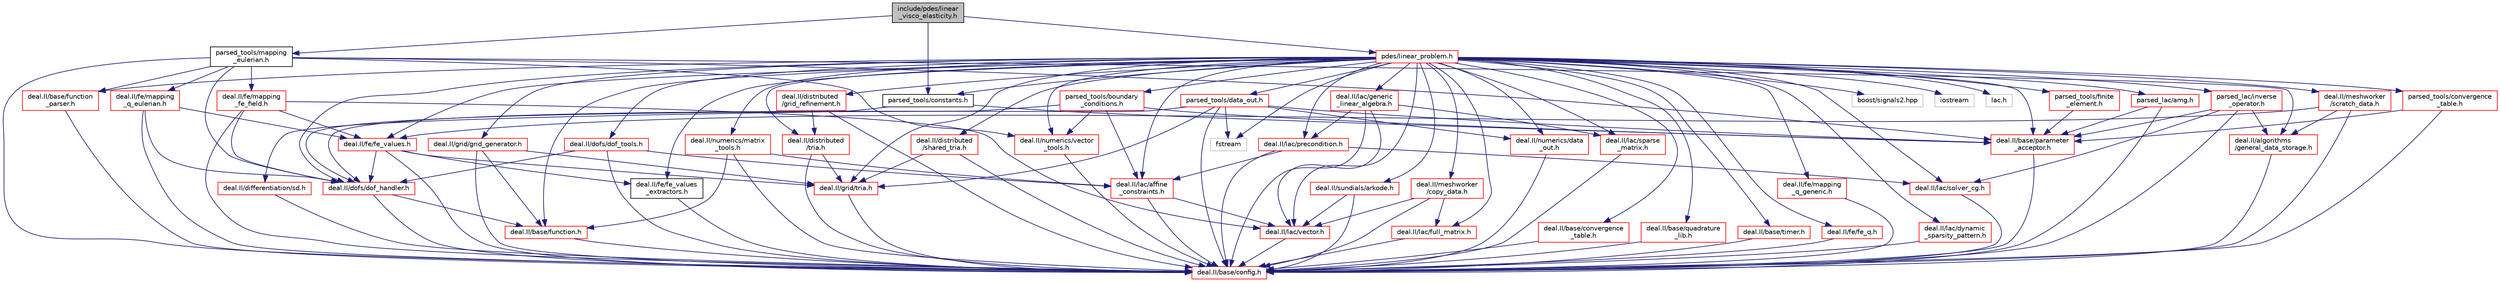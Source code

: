digraph "include/pdes/linear_visco_elasticity.h"
{
 // LATEX_PDF_SIZE
  bgcolor="transparent";
  edge [fontname="Helvetica",fontsize="10",labelfontname="Helvetica",labelfontsize="10"];
  node [fontname="Helvetica",fontsize="10",shape=record];
  Node1 [label="include/pdes/linear\l_visco_elasticity.h",height=0.2,width=0.4,color="black", fillcolor="grey75", style="filled", fontcolor="black",tooltip=" "];
  Node1 -> Node2 [color="midnightblue",fontsize="10",style="solid",fontname="Helvetica"];
  Node2 [label="parsed_tools/constants.h",height=0.2,width=0.4,color="black",URL="$constants_8h.html",tooltip=" "];
  Node2 -> Node3 [color="midnightblue",fontsize="10",style="solid",fontname="Helvetica"];
  Node3 [label="deal.II/base/parameter\l_acceptor.h",height=0.2,width=0.4,color="red",URL="/__w/fsi-suite/fsi-suite/deal.tag$parameter__acceptor_8h.html",tooltip=" "];
  Node3 -> Node4 [color="midnightblue",fontsize="10",style="solid",fontname="Helvetica"];
  Node4 [label="deal.II/base/config.h",height=0.2,width=0.4,color="red",URL="/__w/fsi-suite/fsi-suite/deal.tag$config_8h.html",tooltip=" "];
  Node2 -> Node33 [color="midnightblue",fontsize="10",style="solid",fontname="Helvetica"];
  Node33 [label="deal.II/differentiation/sd.h",height=0.2,width=0.4,color="red",URL="/__w/fsi-suite/fsi-suite/deal.tag$sd_8h.html",tooltip=" "];
  Node33 -> Node4 [color="midnightblue",fontsize="10",style="solid",fontname="Helvetica"];
  Node1 -> Node44 [color="midnightblue",fontsize="10",style="solid",fontname="Helvetica"];
  Node44 [label="parsed_tools/mapping\l_eulerian.h",height=0.2,width=0.4,color="black",URL="$mapping__eulerian_8h.html",tooltip=" "];
  Node44 -> Node4 [color="midnightblue",fontsize="10",style="solid",fontname="Helvetica"];
  Node44 -> Node45 [color="midnightblue",fontsize="10",style="solid",fontname="Helvetica"];
  Node45 [label="deal.II/algorithms\l/general_data_storage.h",height=0.2,width=0.4,color="red",URL="/__w/fsi-suite/fsi-suite/deal.tag$general__data__storage_8h.html",tooltip=" "];
  Node45 -> Node4 [color="midnightblue",fontsize="10",style="solid",fontname="Helvetica"];
  Node44 -> Node46 [color="midnightblue",fontsize="10",style="solid",fontname="Helvetica"];
  Node46 [label="deal.II/base/function\l_parser.h",height=0.2,width=0.4,color="red",URL="/__w/fsi-suite/fsi-suite/deal.tag$function__parser_8h.html",tooltip=" "];
  Node46 -> Node4 [color="midnightblue",fontsize="10",style="solid",fontname="Helvetica"];
  Node44 -> Node3 [color="midnightblue",fontsize="10",style="solid",fontname="Helvetica"];
  Node44 -> Node51 [color="midnightblue",fontsize="10",style="solid",fontname="Helvetica"];
  Node51 [label="deal.II/dofs/dof_handler.h",height=0.2,width=0.4,color="red",URL="/__w/fsi-suite/fsi-suite/deal.tag$dofs_2dof__handler_8h.html",tooltip=" "];
  Node51 -> Node4 [color="midnightblue",fontsize="10",style="solid",fontname="Helvetica"];
  Node51 -> Node49 [color="midnightblue",fontsize="10",style="solid",fontname="Helvetica"];
  Node49 [label="deal.II/base/function.h",height=0.2,width=0.4,color="red",URL="/__w/fsi-suite/fsi-suite/deal.tag$function_8h.html",tooltip=" "];
  Node49 -> Node4 [color="midnightblue",fontsize="10",style="solid",fontname="Helvetica"];
  Node44 -> Node108 [color="midnightblue",fontsize="10",style="solid",fontname="Helvetica"];
  Node108 [label="deal.II/fe/mapping\l_fe_field.h",height=0.2,width=0.4,color="red",URL="/__w/fsi-suite/fsi-suite/deal.tag$mapping__fe__field_8h.html",tooltip=" "];
  Node108 -> Node4 [color="midnightblue",fontsize="10",style="solid",fontname="Helvetica"];
  Node108 -> Node51 [color="midnightblue",fontsize="10",style="solid",fontname="Helvetica"];
  Node108 -> Node110 [color="midnightblue",fontsize="10",style="solid",fontname="Helvetica"];
  Node110 [label="deal.II/fe/fe_values.h",height=0.2,width=0.4,color="red",URL="/__w/fsi-suite/fsi-suite/deal.tag$fe_2fe__values_8h.html",tooltip=" "];
  Node110 -> Node4 [color="midnightblue",fontsize="10",style="solid",fontname="Helvetica"];
  Node110 -> Node51 [color="midnightblue",fontsize="10",style="solid",fontname="Helvetica"];
  Node110 -> Node99 [color="midnightblue",fontsize="10",style="solid",fontname="Helvetica"];
  Node99 [label="deal.II/fe/fe_values\l_extractors.h",height=0.2,width=0.4,color="black",URL="/__w/fsi-suite/fsi-suite/deal.tag$fe__values__extractors_8h.html",tooltip=" "];
  Node99 -> Node4 [color="midnightblue",fontsize="10",style="solid",fontname="Helvetica"];
  Node110 -> Node64 [color="midnightblue",fontsize="10",style="solid",fontname="Helvetica"];
  Node64 [label="deal.II/grid/tria.h",height=0.2,width=0.4,color="red",URL="/__w/fsi-suite/fsi-suite/deal.tag$grid_2tria_8h.html",tooltip=" "];
  Node64 -> Node4 [color="midnightblue",fontsize="10",style="solid",fontname="Helvetica"];
  Node108 -> Node56 [color="midnightblue",fontsize="10",style="solid",fontname="Helvetica"];
  Node56 [label="deal.II/lac/vector.h",height=0.2,width=0.4,color="red",URL="/__w/fsi-suite/fsi-suite/deal.tag$vector_8h.html",tooltip=" "];
  Node56 -> Node4 [color="midnightblue",fontsize="10",style="solid",fontname="Helvetica"];
  Node44 -> Node113 [color="midnightblue",fontsize="10",style="solid",fontname="Helvetica"];
  Node113 [label="deal.II/fe/mapping\l_q_eulerian.h",height=0.2,width=0.4,color="red",URL="/__w/fsi-suite/fsi-suite/deal.tag$mapping__q__eulerian_8h.html",tooltip=" "];
  Node113 -> Node4 [color="midnightblue",fontsize="10",style="solid",fontname="Helvetica"];
  Node113 -> Node51 [color="midnightblue",fontsize="10",style="solid",fontname="Helvetica"];
  Node113 -> Node110 [color="midnightblue",fontsize="10",style="solid",fontname="Helvetica"];
  Node44 -> Node120 [color="midnightblue",fontsize="10",style="solid",fontname="Helvetica"];
  Node120 [label="deal.II/numerics/vector\l_tools.h",height=0.2,width=0.4,color="red",URL="/__w/fsi-suite/fsi-suite/deal.tag$vector__tools_8h.html",tooltip=" "];
  Node120 -> Node4 [color="midnightblue",fontsize="10",style="solid",fontname="Helvetica"];
  Node1 -> Node140 [color="midnightblue",fontsize="10",style="solid",fontname="Helvetica"];
  Node140 [label="pdes/linear_problem.h",height=0.2,width=0.4,color="red",URL="$linear__problem_8h.html",tooltip=" "];
  Node140 -> Node141 [color="midnightblue",fontsize="10",style="solid",fontname="Helvetica"];
  Node141 [label="deal.II/base/convergence\l_table.h",height=0.2,width=0.4,color="red",URL="/__w/fsi-suite/fsi-suite/deal.tag$convergence__table_8h.html",tooltip=" "];
  Node141 -> Node4 [color="midnightblue",fontsize="10",style="solid",fontname="Helvetica"];
  Node140 -> Node49 [color="midnightblue",fontsize="10",style="solid",fontname="Helvetica"];
  Node140 -> Node46 [color="midnightblue",fontsize="10",style="solid",fontname="Helvetica"];
  Node140 -> Node3 [color="midnightblue",fontsize="10",style="solid",fontname="Helvetica"];
  Node140 -> Node116 [color="midnightblue",fontsize="10",style="solid",fontname="Helvetica"];
  Node116 [label="deal.II/base/quadrature\l_lib.h",height=0.2,width=0.4,color="red",URL="/__w/fsi-suite/fsi-suite/deal.tag$quadrature__lib_8h.html",tooltip=" "];
  Node116 -> Node4 [color="midnightblue",fontsize="10",style="solid",fontname="Helvetica"];
  Node140 -> Node144 [color="midnightblue",fontsize="10",style="solid",fontname="Helvetica"];
  Node144 [label="deal.II/base/timer.h",height=0.2,width=0.4,color="red",URL="/__w/fsi-suite/fsi-suite/deal.tag$timer_8h.html",tooltip=" "];
  Node144 -> Node4 [color="midnightblue",fontsize="10",style="solid",fontname="Helvetica"];
  Node140 -> Node146 [color="midnightblue",fontsize="10",style="solid",fontname="Helvetica"];
  Node146 [label="deal.II/distributed\l/grid_refinement.h",height=0.2,width=0.4,color="red",URL="/__w/fsi-suite/fsi-suite/deal.tag$distributed_2grid__refinement_8h.html",tooltip=" "];
  Node146 -> Node4 [color="midnightblue",fontsize="10",style="solid",fontname="Helvetica"];
  Node146 -> Node147 [color="midnightblue",fontsize="10",style="solid",fontname="Helvetica"];
  Node147 [label="deal.II/distributed\l/tria.h",height=0.2,width=0.4,color="red",URL="/__w/fsi-suite/fsi-suite/deal.tag$distributed_2tria_8h.html",tooltip=" "];
  Node147 -> Node4 [color="midnightblue",fontsize="10",style="solid",fontname="Helvetica"];
  Node147 -> Node64 [color="midnightblue",fontsize="10",style="solid",fontname="Helvetica"];
  Node140 -> Node148 [color="midnightblue",fontsize="10",style="solid",fontname="Helvetica"];
  Node148 [label="deal.II/distributed\l/shared_tria.h",height=0.2,width=0.4,color="red",URL="/__w/fsi-suite/fsi-suite/deal.tag$shared__tria_8h.html",tooltip=" "];
  Node148 -> Node4 [color="midnightblue",fontsize="10",style="solid",fontname="Helvetica"];
  Node148 -> Node64 [color="midnightblue",fontsize="10",style="solid",fontname="Helvetica"];
  Node140 -> Node147 [color="midnightblue",fontsize="10",style="solid",fontname="Helvetica"];
  Node140 -> Node51 [color="midnightblue",fontsize="10",style="solid",fontname="Helvetica"];
  Node140 -> Node149 [color="midnightblue",fontsize="10",style="solid",fontname="Helvetica"];
  Node149 [label="deal.II/dofs/dof_tools.h",height=0.2,width=0.4,color="red",URL="/__w/fsi-suite/fsi-suite/deal.tag$dof__tools_8h.html",tooltip=" "];
  Node149 -> Node4 [color="midnightblue",fontsize="10",style="solid",fontname="Helvetica"];
  Node149 -> Node51 [color="midnightblue",fontsize="10",style="solid",fontname="Helvetica"];
  Node149 -> Node150 [color="midnightblue",fontsize="10",style="solid",fontname="Helvetica"];
  Node150 [label="deal.II/lac/affine\l_constraints.h",height=0.2,width=0.4,color="red",URL="/__w/fsi-suite/fsi-suite/deal.tag$affine__constraints_8h.html",tooltip=" "];
  Node150 -> Node4 [color="midnightblue",fontsize="10",style="solid",fontname="Helvetica"];
  Node150 -> Node56 [color="midnightblue",fontsize="10",style="solid",fontname="Helvetica"];
  Node140 -> Node156 [color="midnightblue",fontsize="10",style="solid",fontname="Helvetica"];
  Node156 [label="deal.II/fe/fe_q.h",height=0.2,width=0.4,color="red",URL="/__w/fsi-suite/fsi-suite/deal.tag$fe__q_8h.html",tooltip=" "];
  Node156 -> Node4 [color="midnightblue",fontsize="10",style="solid",fontname="Helvetica"];
  Node140 -> Node110 [color="midnightblue",fontsize="10",style="solid",fontname="Helvetica"];
  Node140 -> Node99 [color="midnightblue",fontsize="10",style="solid",fontname="Helvetica"];
  Node140 -> Node161 [color="midnightblue",fontsize="10",style="solid",fontname="Helvetica"];
  Node161 [label="deal.II/fe/mapping\l_q_generic.h",height=0.2,width=0.4,color="red",URL="/__w/fsi-suite/fsi-suite/deal.tag$mapping__q__generic_8h.html",tooltip=" "];
  Node161 -> Node4 [color="midnightblue",fontsize="10",style="solid",fontname="Helvetica"];
  Node140 -> Node162 [color="midnightblue",fontsize="10",style="solid",fontname="Helvetica"];
  Node162 [label="deal.II/grid/grid_generator.h",height=0.2,width=0.4,color="red",URL="/__w/fsi-suite/fsi-suite/deal.tag$grid__generator_8h.html",tooltip=" "];
  Node162 -> Node4 [color="midnightblue",fontsize="10",style="solid",fontname="Helvetica"];
  Node162 -> Node49 [color="midnightblue",fontsize="10",style="solid",fontname="Helvetica"];
  Node162 -> Node64 [color="midnightblue",fontsize="10",style="solid",fontname="Helvetica"];
  Node140 -> Node64 [color="midnightblue",fontsize="10",style="solid",fontname="Helvetica"];
  Node140 -> Node150 [color="midnightblue",fontsize="10",style="solid",fontname="Helvetica"];
  Node140 -> Node163 [color="midnightblue",fontsize="10",style="solid",fontname="Helvetica"];
  Node163 [label="deal.II/lac/dynamic\l_sparsity_pattern.h",height=0.2,width=0.4,color="red",URL="/__w/fsi-suite/fsi-suite/deal.tag$dynamic__sparsity__pattern_8h.html",tooltip=" "];
  Node163 -> Node4 [color="midnightblue",fontsize="10",style="solid",fontname="Helvetica"];
  Node140 -> Node105 [color="midnightblue",fontsize="10",style="solid",fontname="Helvetica"];
  Node105 [label="deal.II/lac/full_matrix.h",height=0.2,width=0.4,color="red",URL="/__w/fsi-suite/fsi-suite/deal.tag$full__matrix_8h.html",tooltip=" "];
  Node105 -> Node4 [color="midnightblue",fontsize="10",style="solid",fontname="Helvetica"];
  Node140 -> Node164 [color="midnightblue",fontsize="10",style="solid",fontname="Helvetica"];
  Node164 [label="deal.II/lac/generic\l_linear_algebra.h",height=0.2,width=0.4,color="red",URL="/__w/fsi-suite/fsi-suite/deal.tag$generic__linear__algebra_8h.html",tooltip=" "];
  Node164 -> Node4 [color="midnightblue",fontsize="10",style="solid",fontname="Helvetica"];
  Node164 -> Node174 [color="midnightblue",fontsize="10",style="solid",fontname="Helvetica"];
  Node174 [label="deal.II/lac/precondition.h",height=0.2,width=0.4,color="red",URL="/__w/fsi-suite/fsi-suite/deal.tag$precondition_8h.html",tooltip=" "];
  Node174 -> Node4 [color="midnightblue",fontsize="10",style="solid",fontname="Helvetica"];
  Node174 -> Node150 [color="midnightblue",fontsize="10",style="solid",fontname="Helvetica"];
  Node174 -> Node177 [color="midnightblue",fontsize="10",style="solid",fontname="Helvetica"];
  Node177 [label="deal.II/lac/solver_cg.h",height=0.2,width=0.4,color="red",URL="/__w/fsi-suite/fsi-suite/deal.tag$solver__cg_8h.html",tooltip=" "];
  Node177 -> Node4 [color="midnightblue",fontsize="10",style="solid",fontname="Helvetica"];
  Node164 -> Node173 [color="midnightblue",fontsize="10",style="solid",fontname="Helvetica"];
  Node173 [label="deal.II/lac/sparse\l_matrix.h",height=0.2,width=0.4,color="red",URL="/__w/fsi-suite/fsi-suite/deal.tag$sparse__matrix_8h.html",tooltip=" "];
  Node173 -> Node4 [color="midnightblue",fontsize="10",style="solid",fontname="Helvetica"];
  Node164 -> Node56 [color="midnightblue",fontsize="10",style="solid",fontname="Helvetica"];
  Node140 -> Node174 [color="midnightblue",fontsize="10",style="solid",fontname="Helvetica"];
  Node140 -> Node177 [color="midnightblue",fontsize="10",style="solid",fontname="Helvetica"];
  Node140 -> Node173 [color="midnightblue",fontsize="10",style="solid",fontname="Helvetica"];
  Node140 -> Node56 [color="midnightblue",fontsize="10",style="solid",fontname="Helvetica"];
  Node140 -> Node200 [color="midnightblue",fontsize="10",style="solid",fontname="Helvetica"];
  Node200 [label="deal.II/meshworker\l/copy_data.h",height=0.2,width=0.4,color="red",URL="/__w/fsi-suite/fsi-suite/deal.tag$copy__data_8h.html",tooltip=" "];
  Node200 -> Node4 [color="midnightblue",fontsize="10",style="solid",fontname="Helvetica"];
  Node200 -> Node105 [color="midnightblue",fontsize="10",style="solid",fontname="Helvetica"];
  Node200 -> Node56 [color="midnightblue",fontsize="10",style="solid",fontname="Helvetica"];
  Node140 -> Node201 [color="midnightblue",fontsize="10",style="solid",fontname="Helvetica"];
  Node201 [label="deal.II/meshworker\l/scratch_data.h",height=0.2,width=0.4,color="red",URL="/__w/fsi-suite/fsi-suite/deal.tag$scratch__data_8h.html",tooltip=" "];
  Node201 -> Node4 [color="midnightblue",fontsize="10",style="solid",fontname="Helvetica"];
  Node201 -> Node45 [color="midnightblue",fontsize="10",style="solid",fontname="Helvetica"];
  Node201 -> Node110 [color="midnightblue",fontsize="10",style="solid",fontname="Helvetica"];
  Node140 -> Node212 [color="midnightblue",fontsize="10",style="solid",fontname="Helvetica"];
  Node212 [label="deal.II/numerics/data\l_out.h",height=0.2,width=0.4,color="red",URL="/__w/fsi-suite/fsi-suite/deal.tag$numerics_2data__out_8h.html",tooltip=" "];
  Node212 -> Node4 [color="midnightblue",fontsize="10",style="solid",fontname="Helvetica"];
  Node140 -> Node218 [color="midnightblue",fontsize="10",style="solid",fontname="Helvetica"];
  Node218 [label="deal.II/numerics/matrix\l_tools.h",height=0.2,width=0.4,color="red",URL="/__w/fsi-suite/fsi-suite/deal.tag$matrix__tools_8h.html",tooltip=" "];
  Node218 -> Node4 [color="midnightblue",fontsize="10",style="solid",fontname="Helvetica"];
  Node218 -> Node49 [color="midnightblue",fontsize="10",style="solid",fontname="Helvetica"];
  Node218 -> Node150 [color="midnightblue",fontsize="10",style="solid",fontname="Helvetica"];
  Node140 -> Node120 [color="midnightblue",fontsize="10",style="solid",fontname="Helvetica"];
  Node140 -> Node220 [color="midnightblue",fontsize="10",style="solid",fontname="Helvetica"];
  Node220 [label="deal.II/sundials/arkode.h",height=0.2,width=0.4,color="red",URL="/__w/fsi-suite/fsi-suite/deal.tag$arkode_8h.html",tooltip=" "];
  Node220 -> Node4 [color="midnightblue",fontsize="10",style="solid",fontname="Helvetica"];
  Node220 -> Node56 [color="midnightblue",fontsize="10",style="solid",fontname="Helvetica"];
  Node140 -> Node224 [color="midnightblue",fontsize="10",style="solid",fontname="Helvetica"];
  Node224 [label="boost/signals2.hpp",height=0.2,width=0.4,color="grey75",tooltip=" "];
  Node140 -> Node225 [color="midnightblue",fontsize="10",style="solid",fontname="Helvetica"];
  Node225 [label="fstream",height=0.2,width=0.4,color="grey75",tooltip=" "];
  Node140 -> Node226 [color="midnightblue",fontsize="10",style="solid",fontname="Helvetica"];
  Node226 [label="iostream",height=0.2,width=0.4,color="grey75",tooltip=" "];
  Node140 -> Node227 [color="midnightblue",fontsize="10",style="solid",fontname="Helvetica"];
  Node227 [label="lac.h",height=0.2,width=0.4,color="grey75",tooltip=" "];
  Node140 -> Node228 [color="midnightblue",fontsize="10",style="solid",fontname="Helvetica"];
  Node228 [label="parsed_lac/amg.h",height=0.2,width=0.4,color="red",URL="$amg_8h.html",tooltip=" "];
  Node228 -> Node4 [color="midnightblue",fontsize="10",style="solid",fontname="Helvetica"];
  Node228 -> Node3 [color="midnightblue",fontsize="10",style="solid",fontname="Helvetica"];
  Node140 -> Node229 [color="midnightblue",fontsize="10",style="solid",fontname="Helvetica"];
  Node229 [label="parsed_lac/inverse\l_operator.h",height=0.2,width=0.4,color="red",URL="$inverse__operator_8h.html",tooltip=" "];
  Node229 -> Node4 [color="midnightblue",fontsize="10",style="solid",fontname="Helvetica"];
  Node229 -> Node45 [color="midnightblue",fontsize="10",style="solid",fontname="Helvetica"];
  Node229 -> Node3 [color="midnightblue",fontsize="10",style="solid",fontname="Helvetica"];
  Node229 -> Node177 [color="midnightblue",fontsize="10",style="solid",fontname="Helvetica"];
  Node140 -> Node244 [color="midnightblue",fontsize="10",style="solid",fontname="Helvetica"];
  Node244 [label="parsed_tools/boundary\l_conditions.h",height=0.2,width=0.4,color="red",URL="$boundary__conditions_8h.html",tooltip=" "];
  Node244 -> Node3 [color="midnightblue",fontsize="10",style="solid",fontname="Helvetica"];
  Node244 -> Node51 [color="midnightblue",fontsize="10",style="solid",fontname="Helvetica"];
  Node244 -> Node150 [color="midnightblue",fontsize="10",style="solid",fontname="Helvetica"];
  Node244 -> Node120 [color="midnightblue",fontsize="10",style="solid",fontname="Helvetica"];
  Node140 -> Node2 [color="midnightblue",fontsize="10",style="solid",fontname="Helvetica"];
  Node140 -> Node256 [color="midnightblue",fontsize="10",style="solid",fontname="Helvetica"];
  Node256 [label="parsed_tools/convergence\l_table.h",height=0.2,width=0.4,color="red",URL="$convergence__table_8h.html",tooltip=" "];
  Node256 -> Node4 [color="midnightblue",fontsize="10",style="solid",fontname="Helvetica"];
  Node256 -> Node3 [color="midnightblue",fontsize="10",style="solid",fontname="Helvetica"];
  Node140 -> Node269 [color="midnightblue",fontsize="10",style="solid",fontname="Helvetica"];
  Node269 [label="parsed_tools/data_out.h",height=0.2,width=0.4,color="red",URL="$data__out_8h.html",tooltip=" "];
  Node269 -> Node4 [color="midnightblue",fontsize="10",style="solid",fontname="Helvetica"];
  Node269 -> Node3 [color="midnightblue",fontsize="10",style="solid",fontname="Helvetica"];
  Node269 -> Node51 [color="midnightblue",fontsize="10",style="solid",fontname="Helvetica"];
  Node269 -> Node64 [color="midnightblue",fontsize="10",style="solid",fontname="Helvetica"];
  Node269 -> Node212 [color="midnightblue",fontsize="10",style="solid",fontname="Helvetica"];
  Node269 -> Node225 [color="midnightblue",fontsize="10",style="solid",fontname="Helvetica"];
  Node140 -> Node271 [color="midnightblue",fontsize="10",style="solid",fontname="Helvetica"];
  Node271 [label="parsed_tools/finite\l_element.h",height=0.2,width=0.4,color="red",URL="$finite__element_8h.html",tooltip=" "];
  Node271 -> Node3 [color="midnightblue",fontsize="10",style="solid",fontname="Helvetica"];
}
